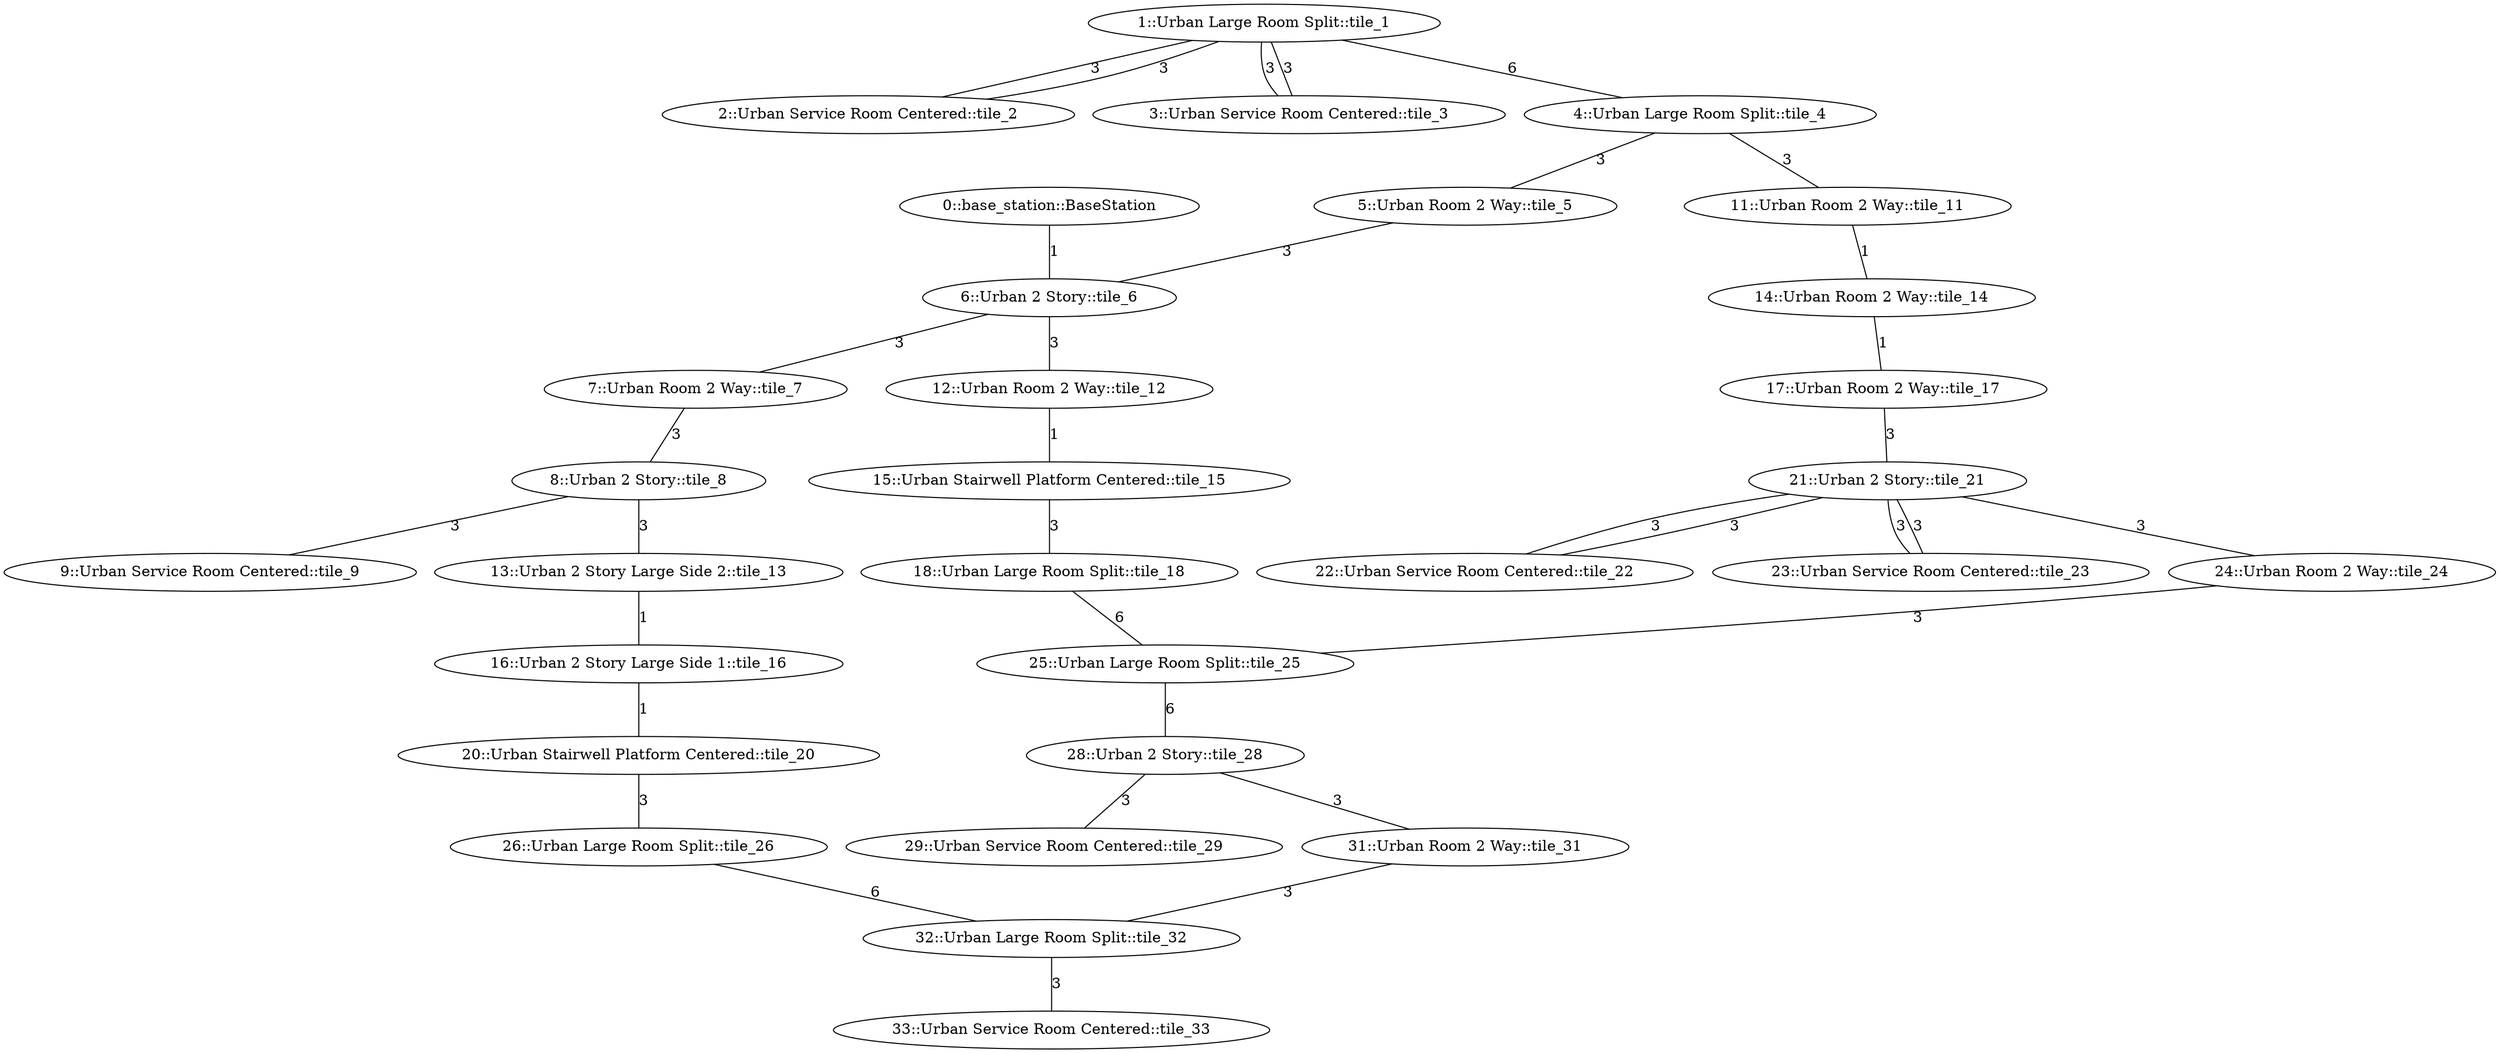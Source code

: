/* Visibility graph for urban_circuit_practice_03.tsv */
/* Generated with the tile_tsv.py script: */
/*   tile_tsv.py urban_circuit_practice_03.tsv -\-graph-file urban_circuit_practice_03.dot -\-world-file urban_circuit_practice_03.sdf -\-world-name urban_circuit_practice_03 -\-scale_x 40 -\-scale_y 40 -\-urban -\-y0 24 -\-x0 -136 -\-z0 11 */

graph {
  /* ==== Vertices ==== */

  /* Base station / Staging area */
  0   [label="0::base_station::BaseStation"];

  1   [label="1::Urban Large Room Split::tile_1"];
  2   [label="2::Urban Service Room Centered::tile_2"];
  3   [label="3::Urban Service Room Centered::tile_3"];
  4   [label="4::Urban Large Room Split::tile_4"];
  5   [label="5::Urban Room 2 Way::tile_5"];
  6   [label="6::Urban 2 Story::tile_6"];
  7   [label="7::Urban Room 2 Way::tile_7"];
  8   [label="8::Urban 2 Story::tile_8"];
  9   [label="9::Urban Service Room Centered::tile_9"];
  11  [label="11::Urban Room 2 Way::tile_11"];
  12  [label="12::Urban Room 2 Way::tile_12"];
  13  [label="13::Urban 2 Story Large Side 2::tile_13"];
  14  [label="14::Urban Room 2 Way::tile_14"];
  15  [label="15::Urban Stairwell Platform Centered::tile_15"];
  16  [label="16::Urban 2 Story Large Side 1::tile_16"];
  17  [label="17::Urban Room 2 Way::tile_17"];
  18  [label="18::Urban Large Room Split::tile_18"];
  20  [label="20::Urban Stairwell Platform Centered::tile_20"];
  21  [label="21::Urban 2 Story::tile_21"];
  22  [label="22::Urban Service Room Centered::tile_22"];
  23  [label="23::Urban Service Room Centered::tile_23"];
  24  [label="24::Urban Room 2 Way::tile_24"];
  25  [label="25::Urban Large Room Split::tile_25"];
  26  [label="26::Urban Large Room Split::tile_26"];
  28  [label="28::Urban 2 Story::tile_28"];
  29  [label="29::Urban Service Room Centered::tile_29"];
  31  [label="31::Urban Room 2 Way::tile_31"];
  32  [label="32::Urban Large Room Split::tile_32"];
  33  [label="33::Urban Service Room Centered::tile_33"];

  /* ==== Edges ==== */

  /* Base station */
  0  -- 6   [label=1];
  1  -- 4   [label=6];  /* Intersection */
  4  -- 5   [label=3];  /* Intersection */
  4  -- 11  [label=3];  /* Intersection */
  5  -- 6   [label=3];  /* Intersection */
  6  -- 7   [label=3];  /* Intersection */
  6  -- 12  [label=3];  /* Intersection */
  7  -- 8   [label=3];  /* Intersection */
  8  -- 13  [label=3];  /* Intersection */
  11 -- 14  [label=1];
  12 -- 15  [label=1];
  13 -- 16  [label=1];
  14 -- 17  [label=1];
  15 -- 18  [label=3];  /* Intersection */
  16 -- 20  [label=1];
  17 -- 21  [label=3];  /* Intersection */
  18 -- 25  [label=6];  /* Intersection */
  20 -- 26  [label=3];  /* Intersection */
  21 -- 24  [label=3];  /* Intersection */
  24 -- 25  [label=3];  /* Intersection */
  25 -- 28  [label=6];  /* Intersection */
  26 -- 32  [label=6];  /* Intersection */
  28 -- 31  [label=3];  /* Intersection */
  31 -- 32  [label=3];  /* Intersection */
  1  -- 2   [label=3];  /* Intersection */
  1  -- 3   [label=3];  /* Intersection */
  1  -- 2   [label=3];  /* Intersection */
  1  -- 3   [label=3];  /* Intersection */
  8  -- 9   [label=3];  /* Intersection */
  21 -- 22  [label=3];  /* Intersection */
  21 -- 23  [label=3];  /* Intersection */
  21 -- 22  [label=3];  /* Intersection */
  21 -- 23  [label=3];  /* Intersection */
  28 -- 29  [label=3];  /* Intersection */
  32 -- 33  [label=3];  /* Intersection */
}
